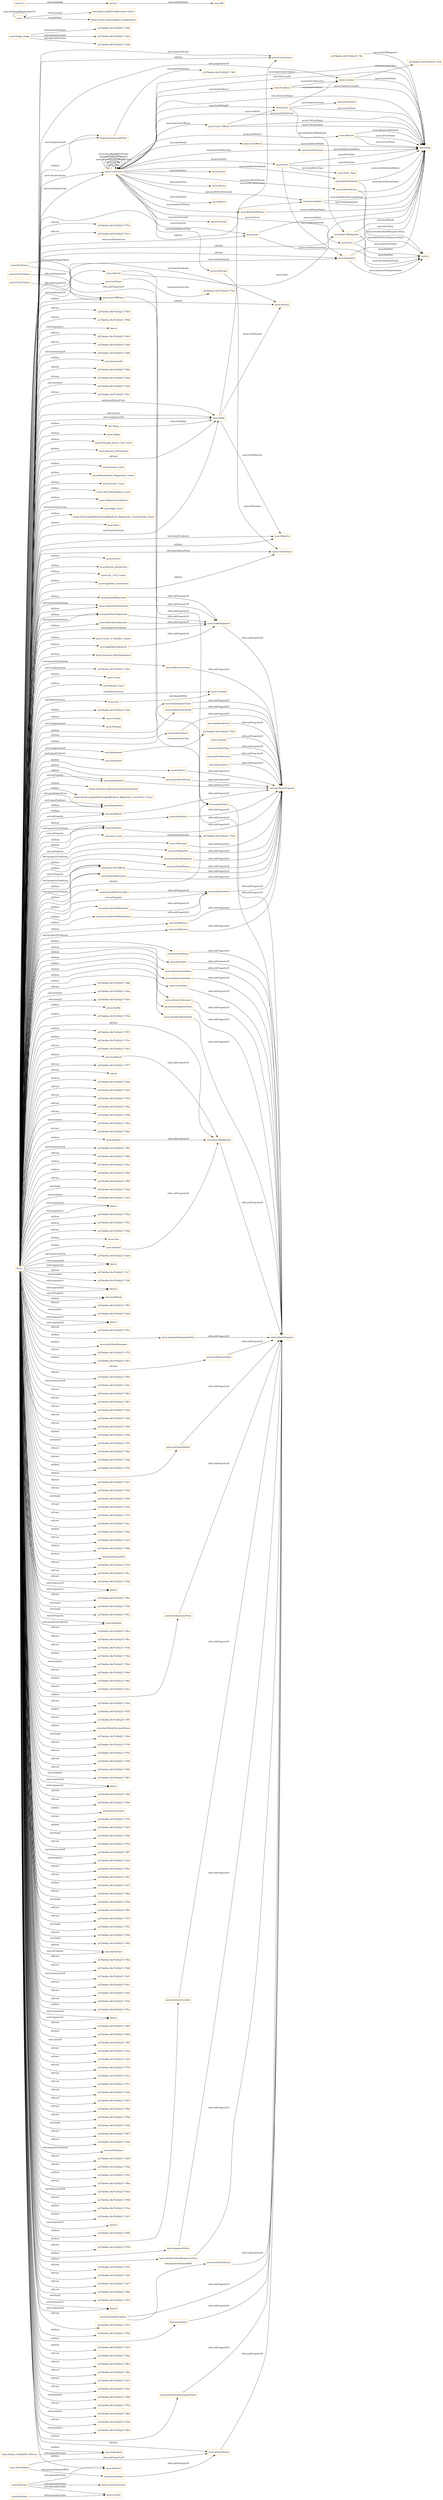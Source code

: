 digraph ar2dtool_diagram { 
rankdir=LR;
size="1501"
node [shape = rectangle, color="orange"]; "nyon:Statue" "nyon:Issue" "nyon:Bench" "nyon:Investigator" "nyon:Party" "nyon:Fact" "nyon:Evidence" "nyon:Lawyer" "https://schema.org/Place" "nyon:Provision" "nyon:Civil" "nyon:Taluka" "nyon:Principal_Junior_Civil_Court" "nyon:Solicitor" "nyon:Advisory_Jurisdiction" "nyon:DateOfJudgment" "nyon:Single_Judge" "nyon:Session_Court" "nyon:Metropolitan_Magistrate_Courts" "nyon:District_Court" "nyon:Chief_Meterpolitan_Court" "nyon:Original_Jurisdiction" "nyon:RatioDecidendi" "nyon:Court_Official" "-2278e69a:18cf7d36227:-7ffc" "nyon:ObiterDictum" "http://xmlns.com/foaf/0.1/Person" "nyon:Court" "nyon:High_Court" "https://w3id.org/def/NyOnLegal#Judicial_Magistrate_Court(Second_Class)" "nyon:State" "-2278e69a:18cf7d36227:-7ff9" "nyon:Concurrence" "nyon:Witness" "nyon:CourtCase" "nyon:Location" "nyon:District" "nyon:Review_Jurisdiction" "-2278e69a:18cf7d36227:-7fe5" "nyon:City_Civil_Courts" "nyon:Appellant_Jurisdiction" "nyon:Individual" "-2278e69a:18cf7d36227:-7fd4" "nyon:Opinion" "nyon:Judge" "nyon:Courts_of_Smaller_Causes" "nyon:Judgement" "nyon:Author" "nyon:LearnedCounsel" "nyon:Jurisdiction" "-2278e69a:18cf7d36227:-7fe3" "https://schema.org/Organization" "nyon:Criminal" "-2278e69a:18cf7d36227:-7fd2" "nyon:Group" "nyon:Munsif_Court" "nyon:CaseType" "nyon:CatchWord" "nyon:Dissent" "-2278e69a:18cf7d36227:-7fdf" "nyon:Party_Type" "nyon:Country" "nyon:CourtDecision" "nyon:Tribunal" "nyon:Barrister" "nyon:Majority" "nyon:Argument" "nyon:Petitioner" "-2278e69a:18cf7d36227:-7fe4" "nyon:Attorney" "nyon:CaseDomain" "-2278e69a:18cf7d36227:-7fd3" "nyon:Sub_Court" "https://schema.org/GovernmentOrganization" "https://w3id.org/def/NyOnLegal#Judicial_Magistrate_Court(First_Class)" "-2278e69a:18cf7d36227:-7fd9" "nyon:WordAndPhrase" "-2278e69a:18cf7d36227:-7fcd" "nyon:Respondent" ; /*classes style*/
	"nyon:hasCourtOfficial" -> "owl:topObjectProperty" [ label = "rdfs:subPropertyOf" ];
	"nyon:catchwordValue" -> "owl:topDataProperty" [ label = "rdfs:subPropertyOf" ];
	"https://schema.org/Place" -> "-2278e69a:18cf7d36227:-7ff9" [ label = "owl:equivalentClass" ];
	"nyon:equivalentCitation" -> "nyon:neutralCitations" [ label = "owl:propertyDisjointWith" ];
	"nyon:equivalentCitation" -> "owl:topDataProperty" [ label = "rdfs:subPropertyOf" ];
	"nyon:defendentArgument" -> "nyon:makeArgument" [ label = "rdfs:subPropertyOf" ];
	"nyon:Barrister" -> "nyon:Lawyer" [ label = "owl:equivalentClass" ];
	"nyon:COFirstName" -> "nyon:courtOffName" [ label = "rdfs:subPropertyOf" ];
	"nyon:locationName" -> "owl:topDataProperty" [ label = "rdfs:subPropertyOf" ];
	"nyon:hasFinalDecision" -> "owl:topObjectProperty" [ label = "rdfs:subPropertyOf" ];
	"nyon:hasJurisdiction" -> "owl:topObjectProperty" [ label = "rdfs:subPropertyOf" ];
	"nyon:obiterDictumValue" -> "owl:topDataProperty" [ label = "rdfs:subPropertyOf" ];
	"nyon:hasPrecedent" -> "owl:topObjectProperty" [ label = "rdfs:subPropertyOf" ];
	"nyon:precedentReliedUpon" -> "nyon:hasPrecedent" [ label = "rdfs:subPropertyOf" ];
	"nyon:" -> "http://purl.org/NET/rdflicense/cc-by4.0" [ label = "terms:license" ];
	"nyon:" -> "https://www.semintelligence.org/projects" [ label = "dc:publisher" ];
	"nyon:" -> "nyon:" [ label = "vann:preferredNamespaceUri" ];
	"nyon:makeArgument" -> "owl:topObjectProperty" [ label = "rdfs:subPropertyOf" ];
	"nyon:finalDecisionValue" -> "owl:topDataProperty" [ label = "rdfs:subPropertyOf" ];
	"nyon:hasWitness" -> "owl:topObjectProperty" [ label = "rdfs:subPropertyOf" ];
	"nyon:appellantArgument" -> "nyon:makeArgument" [ label = "rdfs:subPropertyOf" ];
	"nyon:issueSequenceNum" -> "owl:topDataProperty" [ label = "rdfs:subPropertyOf" ];
	"nyon:partyName" -> "owl:topDataProperty" [ label = "rdfs:subPropertyOf" ];
	"nyon:withDissent" -> "owl:topObjectProperty" [ label = "rdfs:subPropertyOf" ];
	"nyon:withConcurrence" -> "owl:topObjectProperty" [ label = "rdfs:subPropertyOf" ];
	"nyon:evidenceLocation" -> "owl:topDataProperty" [ label = "rdfs:subPropertyOf" ];
	"nyon:hasJudgmentType" -> "owl:topObjectProperty" [ label = "rdfs:subPropertyOf" ];
	"nyon:hasRatioDecidendi" -> "owl:topObjectProperty" [ label = "rdfs:subPropertyOf" ];
	"nyon:hasEvidence" -> "owl:topObjectProperty" [ label = "rdfs:subPropertyOf" ];
	"nyon:hasFact" -> "owl:topObjectProperty" [ label = "rdfs:subPropertyOf" ];
	"nyon:witnessName" -> "owl:topDataProperty" [ label = "rdfs:subPropertyOf" ];
	"nyon:lastName" -> "nyon:partyName" [ label = "rdfs:subPropertyOf" ];
	"nyon:issueValue" -> "owl:topDataProperty" [ label = "rdfs:subPropertyOf" ];
	"nyon:obiterDictumSequenceNum" -> "owl:topDataProperty" [ label = "rdfs:subPropertyOf" ];
	"nyon:worksIn" -> "owl:topObjectProperty" [ label = "rdfs:subPropertyOf" ];
	"nyon:respondentArgument" -> "nyon:makeArgument" [ label = "rdfs:subPropertyOf" ];
	"nyon:Single_Judge" -> "-2278e69a:18cf7d36227:-7fd3" [ label = "owl:equivalentClass" ];
	"nyon:Single_Judge" -> "-2278e69a:18cf7d36227:-7fd4" [ label = "owl:equivalentClass" ];
	"nyon:Single_Judge" -> "-2278e69a:18cf7d36227:-7fd9" [ label = "owl:equivalentClass" ];
	"nyon:hasObiterDictum" -> "owl:topObjectProperty" [ label = "rdfs:subPropertyOf" ];
	"nyon:wLastName" -> "nyon:witnessName" [ label = "rdfs:subPropertyOf" ];
	"nyon:hasRulingOf" -> "owl:topObjectProperty" [ label = "rdfs:subPropertyOf" ];
	"nyon:hasPartyType" -> "owl:topObjectProperty" [ label = "rdfs:subPropertyOf" ];
	"nyon:hasDate" -> "nyon:dateOfJudgment" [ label = "rdfs:subPropertyOf" ];
	"nyon:argumentSequenceNum" -> "owl:topDataProperty" [ label = "rdfs:subPropertyOf" ];
	"nyon:neutralCitations" -> "owl:topDataProperty" [ label = "rdfs:subPropertyOf" ];
	"nyon:hasBench" -> "owl:topObjectProperty" [ label = "rdfs:subPropertyOf" ];
	"nyon:factValue" -> "owl:topDataProperty" [ label = "rdfs:subPropertyOf" ];
	"nyon:courtName" -> "owl:topDataProperty" [ label = "rdfs:subPropertyOf" ];
	"nyon:precendentNotReliedUpon" -> "nyon:hasPrecedent" [ label = "rdfs:subPropertyOf" ];
	"NULL" -> "-2278e69a:18cf7d36227:-7f86" [ label = "rdf:rest" ];
	"NULL" -> "-2278e69a:18cf7d36227:-7fad" [ label = "owl:members" ];
	"NULL" -> "-2278e69a:18cf7d36227:-7fe0" [ label = "owl:unionOf" ];
	"NULL" -> "nyon:citedBy" [ label = "rdf:first" ];
	"NULL" -> "-2278e69a:18cf7d36227:-7f5b" [ label = "rdf:first" ];
	"NULL" -> "nyon:courtOffName" [ label = "rdf:first" ];
	"NULL" -> "nyon:hasMonth" [ label = "rdf:first" ];
	"NULL" -> "-2278e69a:18cf7d36227:-7f57" [ label = "rdf:first" ];
	"NULL" -> "nyon:Sub_Court" [ label = "rdf:first" ];
	"NULL" -> "-2278e69a:18cf7d36227:-7f3c" [ label = "rdf:first" ];
	"NULL" -> "-2278e69a:18cf7d36227:-7fd2" [ label = "owl:complementOf" ];
	"NULL" -> "nyon:City_Civil_Courts" [ label = "rdf:first" ];
	"NULL" -> "nyon:State" [ label = "rdf:first" ];
	"NULL" -> "nyon:issueValue" [ label = "rdf:first" ];
	"NULL" -> "-2278e69a:18cf7d36227:-7fa3" [ label = "rdf:rest" ];
	"NULL" -> "nyon:witnessStatement" [ label = "rdf:first" ];
	"NULL" -> "-2278e69a:18cf7d36227:-7f77" [ label = "rdf:rest" ];
	"NULL" -> "rdf:nil" [ label = "rdf:rest" ];
	"NULL" -> "nyon:witnessName" [ label = "rdf:first" ];
	"NULL" -> "-2278e69a:18cf7d36227:-7f66" [ label = "rdf:first" ];
	"NULL" -> "-2278e69a:18cf7d36227:-7fc4" [ label = "rdf:rest" ];
	"NULL" -> "-2278e69a:18cf7d36227:-7f7d" [ label = "rdf:rest" ];
	"NULL" -> "nyon:Argument" [ label = "swrl:classPredicate" ];
	"NULL" -> "nyon:partyName" [ label = "rdf:first" ];
	"NULL" -> "nyon:Courts_of_Smaller_Causes" [ label = "rdf:first" ];
	"NULL" -> "-2278e69a:18cf7d36227:-7fbe" [ label = "rdf:rest" ];
	"NULL" -> "-2278e69a:18cf7d36227:-7f98" [ label = "rdf:rest" ];
	"NULL" -> "nyon:Individual" [ label = "rdf:first" ];
	"NULL" -> "-2278e69a:18cf7d36227:-7fba" [ label = "owl:members" ];
	"NULL" -> "nyon:Judge" [ label = "rdf:first" ];
	"NULL" -> "-2278e69a:18cf7d36227:-7f9e" [ label = "rdf:rest" ];
	"NULL" -> "nyon:Majority" [ label = "rdf:first" ];
	"NULL" -> "nyon:hasStatue" [ label = "rdf:first" ];
	"NULL" -> "-2278e69a:18cf7d36227:-7ff2" [ label = "owl:intersectionOf" ];
	"NULL" -> "-2278e69a:18cf7d36227:-7f89" [ label = "rdf:rest" ];
	"NULL" -> "nyon:hasPrecedent" [ label = "owl:onProperty" ];
	"NULL" -> "-2278e69a:18cf7d36227:-7f4c" [ label = "rdf:first" ];
	"NULL" -> "-2278e69a:18cf7d36227:-7f60" [ label = "rdf:first" ];
	"NULL" -> "nyon:argumentSequenceNum" [ label = "rdf:first" ];
	"NULL" -> "-2278e69a:18cf7d36227:-7f8f" [ label = "rdf:rest" ];
	"NULL" -> "nyon:Review_Jurisdiction" [ label = "rdf:first" ];
	"NULL" -> "-2278e69a:18cf7d36227:-7f4a" [ label = "swrl:body" ];
	"NULL" -> "-2278e69a:18cf7d36227:-7fc5" [ label = "owl:members" ];
	"NULL" -> "base:r" [ label = "swrl:argument2" ];
	"NULL" -> "-2278e69a:18cf7d36227:-7f52" [ label = "rdf:first" ];
	"NULL" -> "nyon:issueSequenceNum" [ label = "rdf:first" ];
	"NULL" -> "-2278e69a:18cf7d36227:-7f33" [ label = "rdf:first" ];
	"NULL" -> "nyon:CourtCase" [ label = "owl:someValuesFrom" ];
	"NULL" -> "-2278e69a:18cf7d36227:-7f90" [ label = "rdf:rest" ];
	"NULL" -> "nyon:cites" [ label = "rdf:first" ];
	"NULL" -> "nyon:Session_Court" [ label = "rdf:first" ];
	"NULL" -> "nyon:CaseDomain" [ label = "owl:someValuesFrom" ];
	"NULL" -> "-2278e69a:18cf7d36227:-7fe9" [ label = "owl:intersectionOf" ];
	"NULL" -> "base:y" [ label = "swrl:argument1" ];
	"NULL" -> "-2278e69a:18cf7d36227:-7fc7" [ label = "rdf:rest" ];
	"NULL" -> "-2278e69a:18cf7d36227:-7f9f" [ label = "owl:members" ];
	"NULL" -> "base:m" [ label = "swrl:argument2" ];
	"NULL" -> "nyon:CaseDomain" [ label = "rdf:first" ];
	"NULL" -> "nyon:evidenceLocation" [ label = "rdf:first" ];
	"NULL" -> "nyon:Taluka" [ label = "rdf:first" ];
	"NULL" -> "nyon:hasWords" [ label = "owl:onProperty" ];
	"NULL" -> "nyon:respondentArgument" [ label = "rdf:first" ];
	"NULL" -> "-2278e69a:18cf7d36227:-7f81" [ label = "rdf:rest" ];
	"NULL" -> "nyon:catchwordValue" [ label = "rdf:first" ];
	"NULL" -> "-2278e69a:18cf7d36227:-7fa9" [ label = "owl:members" ];
	"NULL" -> "base:c" [ label = "swrl:argument2" ];
	"NULL" -> "nyon:factSequenceNum" [ label = "rdf:first" ];
	"NULL" -> "-2278e69a:18cf7d36227:-7f51" [ label = "rdf:rest" ];
	"NULL" -> "nyon:hasCourtOfficial" [ label = "owl:onProperty" ];
	"NULL" -> "nyon:hasParty" [ label = "owl:onProperty" ];
	"NULL" -> "nyon:hasPolicePersonnel" [ label = "rdf:first" ];
	"NULL" -> "-2278e69a:18cf7d36227:-7f72" [ label = "rdf:rest" ];
	"NULL" -> "nyon:Munsif_Court" [ label = "rdf:first" ];
	"NULL" -> "-2278e69a:18cf7d36227:-7f43" [ label = "rdf:first" ];
	"NULL" -> "nyon:Judge" [ label = "swrl:classPredicate" ];
	"NULL" -> "nyon:locationName" [ label = "rdf:first" ];
	"NULL" -> "nyon:argumentValue" [ label = "rdf:first" ];
	"NULL" -> "nyon:Petitioner" [ label = "swrl:classPredicate" ];
	"NULL" -> "nyon:appellantArgument" [ label = "rdf:first" ];
	"NULL" -> "-2278e69a:18cf7d36227:-7f93" [ label = "rdf:rest" ];
	"NULL" -> "-2278e69a:18cf7d36227:-7fdc" [ label = "owl:intersectionOf" ];
	"NULL" -> "-2278e69a:18cf7d36227:-7f63" [ label = "rdf:rest" ];
	"NULL" -> "-2278e69a:18cf7d36227:-7fb7" [ label = "rdf:rest" ];
	"NULL" -> "nyon:withDissent" [ label = "swrl:propertyPredicate" ];
	"NULL" -> "-2278e69a:18cf7d36227:-7fda" [ label = "rdf:rest" ];
	"NULL" -> "nyon:hasRulingOf" [ label = "owl:onProperty" ];
	"NULL" -> "nyon:Civil" [ label = "owl:allValuesFrom" ];
	"NULL" -> "-2278e69a:18cf7d36227:-7fb0" [ label = "rdf:rest" ];
	"NULL" -> "nyon:Respondent" [ label = "rdf:first" ];
	"NULL" -> "nyon:Original_Jurisdiction" [ label = "rdf:first" ];
	"NULL" -> "-2278e69a:18cf7d36227:-7f84" [ label = "rdf:rest" ];
	"NULL" -> "-2278e69a:18cf7d36227:-7f59" [ label = "rdf:first" ];
	"NULL" -> "-2278e69a:18cf7d36227:-7f5f" [ label = "swrl:head" ];
	"NULL" -> "-2278e69a:18cf7d36227:-7f8a" [ label = "rdf:rest" ];
	"NULL" -> "nyon:Investigator" [ label = "rdf:first" ];
	"NULL" -> "nyon:ratioDecidendiSequenceNum" [ label = "rdf:first" ];
	"NULL" -> "-2278e69a:18cf7d36227:-7fa8" [ label = "rdf:rest" ];
	"NULL" -> "-2278e69a:18cf7d36227:-7f3e" [ label = "rdf:first" ];
	"NULL" -> "nyon:OfDomian" [ label = "owl:onProperty" ];
	"NULL" -> "nyon:hasEvidence" [ label = "rdf:first" ];
	"NULL" -> "-2278e69a:18cf7d36227:-7fa1" [ label = "rdf:rest" ];
	"NULL" -> "-2278e69a:18cf7d36227:-7f5a" [ label = "rdf:rest" ];
	"NULL" -> "-2278e69a:18cf7d36227:-7f69" [ label = "swrl:body" ];
	"NULL" -> "https://schema.org/Organization" [ label = "rdf:first" ];
	"NULL" -> "-2278e69a:18cf7d36227:-7fc9" [ label = "rdf:rest" ];
	"NULL" -> "https://schema.org/GovernmentOrganization" [ label = "rdf:first" ];
	"NULL" -> "-2278e69a:18cf7d36227:-7f75" [ label = "rdf:rest" ];
	"NULL" -> "nyon:hasWords" [ label = "rdf:first" ];
	"NULL" -> "-2278e69a:18cf7d36227:-7fec" [ label = "rdf:rest" ];
	"NULL" -> "-2278e69a:18cf7d36227:-7f49" [ label = "rdf:first" ];
	"NULL" -> "-2278e69a:18cf7d36227:-7fc2" [ label = "rdf:rest" ];
	"NULL" -> "-2278e69a:18cf7d36227:-7f68" [ label = "rdf:first" ];
	"NULL" -> "nyon:hasDesignation" [ label = "rdf:first" ];
	"NULL" -> "-2278e69a:18cf7d36227:-7f7b" [ label = "rdf:rest" ];
	"NULL" -> "nyon:hasFinalDecision" [ label = "rdf:first" ];
	"NULL" -> "-2278e69a:18cf7d36227:-7fbc" [ label = "rdf:rest" ];
	"NULL" -> "-2278e69a:18cf7d36227:-7f96" [ label = "rdf:rest" ];
	"NULL" -> "nyon:Issue" [ label = "owl:someValuesFrom" ];
	"NULL" -> "nyon:hasFact" [ label = "rdf:first" ];
	"NULL" -> "base:p" [ label = "swrl:argument2" ];
	"NULL" -> "-2278e69a:18cf7d36227:-7f9c" [ label = "rdf:rest" ];
	"NULL" -> "-2278e69a:18cf7d36227:-7f3b" [ label = "swrl:head" ];
	"NULL" -> "-2278e69a:18cf7d36227:-7f41" [ label = "swrl:body" ];
	"NULL" -> "base:y" [ label = "swrl:argument2" ];
	"NULL" -> "nyon:hasJudge" [ label = "owl:onProperty" ];
	"NULL" -> "nyon:withMajority" [ label = "swrl:propertyPredicate" ];
	"NULL" -> "https://w3id.org/def/NyOnLegal#Judicial_Magistrate_Court(First_Class)" [ label = "rdf:first" ];
	"NULL" -> "-2278e69a:18cf7d36227:-7fb3" [ label = "rdf:rest" ];
	"NULL" -> "-2278e69a:18cf7d36227:-7f6c" [ label = "rdf:rest" ];
	"NULL" -> "nyon:finalDecisionValue" [ label = "rdf:first" ];
	"NULL" -> "nyon:Dissent" [ label = "swrl:classPredicate" ];
	"NULL" -> "-2278e69a:18cf7d36227:-7f36" [ label = "rdf:rest" ];
	"NULL" -> "nyon:Principal_Junior_Civil_Court" [ label = "rdf:first" ];
	"NULL" -> "-2278e69a:18cf7d36227:-7f4e" [ label = "rdf:first" ];
	"NULL" -> "-2278e69a:18cf7d36227:-7f6d" [ label = "owl:members" ];
	"NULL" -> "nyon:withConcurrence" [ label = "swrl:propertyPredicate" ];
	"NULL" -> "nyon:Advisory_Jurisdiction" [ label = "rdf:first" ];
	"NULL" -> "nyon:Judge" [ label = "owl:someValuesFrom" ];
	"NULL" -> "nyon:Group" [ label = "rdf:first" ];
	"NULL" -> "-2278e69a:18cf7d36227:-7f8d" [ label = "rdf:rest" ];
	"NULL" -> "-2278e69a:18cf7d36227:-7f62" [ label = "rdf:first" ];
	"NULL" -> "-2278e69a:18cf7d36227:-7fce" [ label = "rdf:rest" ];
	"NULL" -> "nyon:hasDateOfJudgment" [ label = "rdf:first" ];
	"NULL" -> "nyon:High_Court" [ label = "owl:someValuesFrom" ];
	"NULL" -> "nyon:obiterDictumSequenceNum" [ label = "rdf:first" ];
	"NULL" -> "nyon:hasCourtOfficial" [ label = "swrl:propertyPredicate" ];
	"NULL" -> "-2278e69a:18cf7d36227:-7fa4" [ label = "rdf:rest" ];
	"NULL" -> "-2278e69a:18cf7d36227:-7f35" [ label = "rdf:first" ];
	"NULL" -> "-2278e69a:18cf7d36227:-7ff5" [ label = "rdf:rest" ];
	"NULL" -> "nyon:hasPolicePersonnelName" [ label = "rdf:first" ];
	"NULL" -> "-2278e69a:18cf7d36227:-7f4d" [ label = "swrl:head" ];
	"NULL" -> "-2278e69a:18cf7d36227:-7f78" [ label = "rdf:rest" ];
	"NULL" -> "nyon:hasRulingOf" [ label = "rdf:first" ];
	"NULL" -> "nyon:Appellant_Jurisdiction" [ label = "rdf:first" ];
	"NULL" -> "-2278e69a:18cf7d36227:-7f7e" [ label = "rdf:rest" ];
	"NULL" -> "-2278e69a:18cf7d36227:-7f48" [ label = "rdf:rest" ];
	"NULL" -> "-2278e69a:18cf7d36227:-7f99" [ label = "rdf:rest" ];
	"NULL" -> "-2278e69a:18cf7d36227:-7f87" [ label = "owl:members" ];
	"NULL" -> "base:j" [ label = "swrl:argument1" ];
	"NULL" -> "nyon:courtName" [ label = "rdf:first" ];
	"NULL" -> "nyon:obiterDictumValue" [ label = "rdf:first" ];
	"NULL" -> "-2278e69a:18cf7d36227:-7fdf" [ label = "rdf:first" ];
	"NULL" -> "-2278e69a:18cf7d36227:-7f6f" [ label = "rdf:rest" ];
	"NULL" -> "-2278e69a:18cf7d36227:-7fb6" [ label = "rdf:rest" ];
	"NULL" -> "nyon:precendentNotReliedUpon" [ label = "rdf:first" ];
	"NULL" -> "nyon:hasCaseName" [ label = "rdf:first" ];
	"NULL" -> "-2278e69a:18cf7d36227:-7f3f" [ label = "rdf:rest" ];
	"NULL" -> "-2278e69a:18cf7d36227:-7f45" [ label = "rdf:first" ];
	"NULL" -> "-2278e69a:18cf7d36227:-7f56" [ label = "swrl:head" ];
	"NULL" -> "-2278e69a:18cf7d36227:-7f70" [ label = "rdf:rest" ];
	"NULL" -> "-2278e69a:18cf7d36227:-7ff7" [ label = "owl:intersectionOf" ];
	"NULL" -> "nyon:hasFinalDecision" [ label = "swrl:propertyPredicate" ];
	"NULL" -> "-2278e69a:18cf7d36227:-7fa5" [ label = "owl:members" ];
	"NULL" -> "nyon:factValue" [ label = "rdf:first" ];
	"NULL" -> "-2278e69a:18cf7d36227:-7f91" [ label = "rdf:rest" ];
	"NULL" -> "owl:Thing" [ label = "rdf:first" ];
	"NULL" -> "base:r" [ label = "swrl:argument1" ];
	"NULL" -> "nyon:precedentReliedUpon" [ label = "rdf:first" ];
	"NULL" -> "-2278e69a:18cf7d36227:-7f61" [ label = "rdf:rest" ];
	"NULL" -> "-2278e69a:18cf7d36227:-7f37" [ label = "rdf:first" ];
	"NULL" -> "-2278e69a:18cf7d36227:-7f82" [ label = "rdf:rest" ];
	"NULL" -> "-2278e69a:18cf7d36227:-7f32" [ label = "swrl:head" ];
	"NULL" -> "https://schema.org/Place" [ label = "owl:complementOf" ];
	"NULL" -> "nyon:makeArgument" [ label = "swrl:propertyPredicate" ];
	"NULL" -> "nyon:Judgement" [ label = "owl:complementOf" ];
	"NULL" -> "nyon:hasCourtOfficial" [ label = "rdf:first" ];
	"NULL" -> "nyon:hasWitness" [ label = "rdf:first" ];
	"NULL" -> "https://schema.org/Place" [ label = "rdf:first" ];
	"NULL" -> "-2278e69a:18cf7d36227:-7ff0" [ label = "rdf:rest" ];
	"NULL" -> "-2278e69a:18cf7d36227:-7f73" [ label = "rdf:rest" ];
	"NULL" -> "nyon:hasParty" [ label = "rdf:first" ];
	"NULL" -> "-2278e69a:18cf7d36227:-7f5c" [ label = "swrl:body" ];
	"NULL" -> "base:c" [ label = "swrl:argument1" ];
	"NULL" -> "-2278e69a:18cf7d36227:-7f94" [ label = "rdf:rest" ];
	"NULL" -> "-2278e69a:18cf7d36227:-7f44" [ label = "swrl:head" ];
	"NULL" -> "base:j" [ label = "swrl:argument2" ];
	"NULL" -> "nyon:hasAuthor" [ label = "rdf:first" ];
	"NULL" -> "-2278e69a:18cf7d36227:-7f9a" [ label = "rdf:rest" ];
	"NULL" -> "-2278e69a:18cf7d36227:-7fb8" [ label = "rdf:rest" ];
	"NULL" -> "nyon:hasBench" [ label = "owl:onProperty" ];
	"NULL" -> "-2278e69a:18cf7d36227:-7fd7" [ label = "owl:intersectionOf" ];
	"NULL" -> "-2278e69a:18cf7d36227:-7fb1" [ label = "rdf:rest" ];
	"NULL" -> "nyon:hasBench" [ label = "rdf:first" ];
	"NULL" -> "-2278e69a:18cf7d36227:-7fab" [ label = "rdf:rest" ];
	"NULL" -> "-2278e69a:18cf7d36227:-7f34" [ label = "rdf:rest" ];
	"NULL" -> "-2278e69a:18cf7d36227:-7f5e" [ label = "rdf:first" ];
	"NULL" -> "base:a" [ label = "swrl:argument2" ];
	"NULL" -> "-2278e69a:18cf7d36227:-7f85" [ label = "rdf:rest" ];
	"NULL" -> "nyon:dateOfJudgment" [ label = "rdf:first" ];
	"NULL" -> "-2278e69a:18cf7d36227:-7f64" [ label = "rdf:first" ];
	"NULL" -> "-2278e69a:18cf7d36227:-7ffb" [ label = "owl:unionOf" ];
	"NULL" -> "nyon:CourtCase" [ label = "swrl:classPredicate" ];
	"NULL" -> "nyon:Opinion" [ label = "owl:complementOf" ];
	"NULL" -> "-2278e69a:18cf7d36227:-7fa2" [ label = "rdf:rest" ];
	"NULL" -> "-2278e69a:18cf7d36227:-7faf" [ label = "rdf:rest" ];
	"NULL" -> "nyon:Judge" [ label = "owl:onClass" ];
	"NULL" -> "-2278e69a:18cf7d36227:-7f76" [ label = "rdf:rest" ];
	"NULL" -> "nyon:Respondent" [ label = "owl:someValuesFrom" ];
	"NULL" -> "-2278e69a:18cf7d36227:-7fc3" [ label = "rdf:rest" ];
	"NULL" -> "-2278e69a:18cf7d36227:-7f7c" [ label = "rdf:rest" ];
	"NULL" -> "-2278e69a:18cf7d36227:-7f46" [ label = "rdf:rest" ];
	"NULL" -> "-2278e69a:18cf7d36227:-7f97" [ label = "rdf:rest" ];
	"NULL" -> "-2278e69a:18cf7d36227:-7fbd" [ label = "rdf:rest" ];
	"NULL" -> "nyon:defendentArgument" [ label = "rdf:first" ];
	"NULL" -> "nyon:hasAuthor" [ label = "owl:onProperty" ];
	"NULL" -> "-2278e69a:18cf7d36227:-7f9d" [ label = "rdf:rest" ];
	"NULL" -> "-2278e69a:18cf7d36227:-7f38" [ label = "swrl:body" ];
	"NULL" -> "-2278e69a:18cf7d36227:-7f67" [ label = "rdf:rest" ];
	"NULL" -> "-2278e69a:18cf7d36227:-7fde" [ label = "rdf:rest" ];
	"NULL" -> "nyon:hasParty" [ label = "swrl:propertyPredicate" ];
	"NULL" -> "nyon:DateOfJudgment" [ label = "rdf:first" ];
	"NULL" -> "nyon:hasDate" [ label = "rdf:first" ];
	"NULL" -> "nyon:withOpinion" [ label = "swrl:propertyPredicate" ];
	"NULL" -> "nyon:Chief_Meterpolitan_Court" [ label = "rdf:first" ];
	"NULL" -> "-2278e69a:18cf7d36227:-7fd5" [ label = "rdf:rest" ];
	"NULL" -> "-2278e69a:18cf7d36227:-7f3d" [ label = "rdf:rest" ];
	"NULL" -> "-2278e69a:18cf7d36227:-7f55" [ label = "rdf:first" ];
	"NULL" -> "-2278e69a:18cf7d36227:-7f8e" [ label = "rdf:rest" ];
	"NULL" -> "-2278e69a:18cf7d36227:-7fed" [ label = "owl:intersectionOf" ];
	"NULL" -> "-2278e69a:18cf7d36227:-7f58" [ label = "rdf:rest" ];
	"NULL" -> "-2278e69a:18cf7d36227:-7f3a" [ label = "rdf:first" ];
	"NULL" -> "-2278e69a:18cf7d36227:-7f47" [ label = "rdf:first" ];
	"NULL" -> "nyon:Solicitor" [ label = "rdf:first" ];
	"NULL" -> "nyon:Respondent" [ label = "swrl:classPredicate" ];
	"NULL" -> "nyon:District" [ label = "rdf:first" ];
	"NULL" -> "nyon:ratioDecidendiValue" [ label = "rdf:first" ];
	"NULL" -> "nyon:hasJudgmentType" [ label = "rdf:first" ];
	"NULL" -> "base:cj" [ label = "swrl:argument1" ];
	"NULL" -> "-2278e69a:18cf7d36227:-7f40" [ label = "rdf:first" ];
	"NULL" -> "nyon:petitionerArgument" [ label = "swrl:propertyPredicate" ];
	"NULL" -> "-2278e69a:18cf7d36227:-7f79" [ label = "rdf:rest" ];
	"NULL" -> "nyon:wordPhraseValue" [ label = "rdf:first" ];
	"NULL" -> "nyon:precedentOverruled" [ label = "rdf:first" ];
	"NULL" -> "nyon:petitionerArgument" [ label = "rdf:first" ];
	"NULL" -> "-2278e69a:18cf7d36227:-7f7f" [ label = "rdf:rest" ];
	"NULL" -> "nyon:Argument" [ label = "rdf:first" ];
	"NULL" -> "-2278e69a:18cf7d36227:-7f4f" [ label = "rdf:rest" ];
	"NULL" -> "-2278e69a:18cf7d36227:-7fe7" [ label = "rdf:rest" ];
	"NULL" -> "https://w3id.org/def/NyOnLegal#Judicial_Magistrate_Court(Second_Class)" [ label = "rdf:first" ];
	"NULL" -> "-2278e69a:18cf7d36227:-7f80" [ label = "rdf:rest" ];
	"NULL" -> "-2278e69a:18cf7d36227:-7f53" [ label = "swrl:body" ];
	"NULL" -> "base:d" [ label = "swrl:argument1" ];
	"NULL" -> "nyon:Country" [ label = "rdf:first" ];
	"NULL" -> "base:d" [ label = "swrl:argument2" ];
	"NULL" -> "nyon:hasRatioDecidendi" [ label = "rdf:first" ];
	"NULL" -> "nyon:hasObiterDictum" [ label = "rdf:first" ];
	"NULL" -> "nyon:hasWordPhrase" [ label = "rdf:first" ];
	"NULL" -> "nyon:Majority" [ label = "swrl:classPredicate" ];
	"NULL" -> "nyon:Metropolitan_Magistrate_Courts" [ label = "rdf:first" ];
	"NULL" -> "nyon:plaintiffArgument" [ label = "rdf:first" ];
	"NULL" -> "-2278e69a:18cf7d36227:-7f71" [ label = "rdf:rest" ];
	"NULL" -> "-2278e69a:18cf7d36227:-7f50" [ label = "rdf:first" ];
	"NULL" -> "nyon:respondentArgument" [ label = "swrl:propertyPredicate" ];
	"NULL" -> "-2278e69a:18cf7d36227:-7f31" [ label = "rdf:first" ];
	"NULL" -> "base:a" [ label = "swrl:argument1" ];
	"NULL" -> "-2278e69a:18cf7d36227:-7f92" [ label = "rdf:rest" ];
	"NULL" -> "nyon:hasJudge" [ label = "swrl:propertyPredicate" ];
	"NULL" -> "base:p" [ label = "swrl:argument1" ];
	"NULL" -> "-2278e69a:18cf7d36227:-7f83" [ label = "rdf:rest" ];
	"NULL" -> "-2278e69a:18cf7d36227:-7ffa" [ label = "rdf:rest" ];
	"NULL" -> "nyon:Concurrence" [ label = "swrl:classPredicate" ];
	"NULL" -> "-2278e69a:18cf7d36227:-7fa7" [ label = "rdf:rest" ];
	"NULL" -> "-2278e69a:18cf7d36227:-7fca" [ label = "rdf:rest" ];
	"NULL" -> "-2278e69a:18cf7d36227:-7f8b" [ label = "owl:members" ];
	"NULL" -> "-2278e69a:18cf7d36227:-7f74" [ label = "rdf:rest" ];
	"NULL" -> "-2278e69a:18cf7d36227:-7fbf" [ label = "owl:members" ];
	"NULL" -> "-2278e69a:18cf7d36227:-7fc8" [ label = "rdf:rest" ];
	"NULL" -> "-2278e69a:18cf7d36227:-7fb4" [ label = "owl:members" ];
	"NULL" -> "nyon:Concurrence" [ label = "rdf:first" ];
	"NULL" -> "base:m" [ label = "swrl:argument1" ];
	"NULL" -> "-2278e69a:18cf7d36227:-7f7a" [ label = "rdf:rest" ];
	"NULL" -> "nyon:Tribunal" [ label = "owl:complementOf" ];
	"NULL" -> "-2278e69a:18cf7d36227:-7fc1" [ label = "rdf:rest" ];
	"NULL" -> "nyon:hasYear" [ label = "rdf:first" ];
	"NULL" -> "-2278e69a:18cf7d36227:-7f95" [ label = "rdf:rest" ];
	"NULL" -> "nyon:Location" [ label = "owl:complementOf" ];
	"NULL" -> "-2278e69a:18cf7d36227:-7f9b" [ label = "rdf:rest" ];
	"NULL" -> "base:x" [ label = "swrl:argument1" ];
	"NULL" -> "-2278e69a:18cf7d36227:-7f65" [ label = "rdf:rest" ];
	"NULL" -> "nyon:District_Court" [ label = "rdf:first" ];
	"NULL" -> "-2278e69a:18cf7d36227:-7fb9" [ label = "rdf:rest" ];
	"NULL" -> "-2278e69a:18cf7d36227:-7fd0" [ label = "owl:intersectionOf" ];
	"NULL" -> "nyon:Dissent" [ label = "rdf:first" ];
	"NULL" -> "nyon:hasCaseID" [ label = "rdf:first" ];
	"NULL" -> "nyon:Judge" [ label = "owl:complementOf" ];
	"NULL" -> "-2278e69a:18cf7d36227:-7f6b" [ label = "rdf:rest" ];
	"NULL" -> "-2278e69a:18cf7d36227:-7fb2" [ label = "rdf:rest" ];
	"NULL" -> "nyon:Criminal" [ label = "owl:allValuesFrom" ];
	"NULL" -> "-2278e69a:18cf7d36227:-7fcb" [ label = "owl:members" ];
	"NULL" -> "-2278e69a:18cf7d36227:-7fac" [ label = "rdf:rest" ];
	"nyon:Sub_Court" -> "-2278e69a:18cf7d36227:-7fcd" [ label = "owl:equivalentClass" ];
	"nyon:Civil" -> "nyon:Criminal" [ label = "owl:disjointWith" ];
	"nyon:plaintiffArgument" -> "nyon:makeArgument" [ label = "rdfs:subPropertyOf" ];
	"nyon:hasYear" -> "nyon:dateOfJudgment" [ label = "rdfs:subPropertyOf" ];
	"nyon:hasEvidenceLoc" -> "owl:topObjectProperty" [ label = "rdfs:subPropertyOf" ];
	"nyon:witnessStatement" -> "owl:topDataProperty" [ label = "rdfs:subPropertyOf" ];
	"nyon:wFirstName" -> "nyon:wLastName" [ label = "owl:propertyDisjointWith" ];
	"nyon:wFirstName" -> "nyon:witnessName" [ label = "rdfs:subPropertyOf" ];
	"nyon:factSequenceNum" -> "owl:topDataProperty" [ label = "rdfs:subPropertyOf" ];
	"nyon:J1" -> "nyon:M0" [ label = "nyon:withOpinion" ];
	"nyon:Location" -> "-2278e69a:18cf7d36227:-7fe4" [ label = "owl:equivalentClass" ];
	"nyon:precedentOverruled" -> "nyon:hasPrecedent" [ label = "rdfs:subPropertyOf" ];
	"nyon:petitionerArgument" -> "nyon:makeArgument" [ label = "rdfs:subPropertyOf" ];
	"nyon:Attorney" -> "nyon:Solicitor" [ label = "owl:equivalentClass" ];
	"nyon:Attorney" -> "nyon:LearnedCounsel" [ label = "owl:equivalentClass" ];
	"nyon:Attorney" -> "nyon:Lawyer" [ label = "owl:equivalentClass" ];
	"nyon:firstName" -> "nyon:lastName" [ label = "owl:propertyDisjointWith" ];
	"nyon:firstName" -> "nyon:partyName" [ label = "rdfs:subPropertyOf" ];
	"nyon:hasCourtLoc" -> "owl:topObjectProperty" [ label = "rdfs:subPropertyOf" ];
	"nyon:hasDateOfJudgment" -> "owl:topObjectProperty" [ label = "rdfs:subPropertyOf" ];
	"nyon:dateOfJudgment" -> "owl:topDataProperty" [ label = "rdfs:subPropertyOf" ];
	"http://xmlns.com/foaf/0.1/Person" -> "nyon:Individual" [ label = "owl:equivalentClass" ];
	"nyon:wordPhraseValue" -> "owl:topDataProperty" [ label = "rdfs:subPropertyOf" ];
	"nyon:hasMonth" -> "nyon:dateOfJudgment" [ label = "rdfs:subPropertyOf" ];
	"nyon:withMajority" -> "owl:topObjectProperty" [ label = "rdfs:subPropertyOf" ];
	"nyon:C1" -> "nyon:J1" [ label = "nyon:hasJudge" ];
	"nyon:argumentValue" -> "owl:topDataProperty" [ label = "rdfs:subPropertyOf" ];
	"nyon:OfDomian" -> "owl:topObjectProperty" [ label = "rdfs:subPropertyOf" ];
	"nyon:Judgement" -> "-2278e69a:18cf7d36227:-7fe5" [ label = "owl:equivalentClass" ];
	"nyon:courtOffName" -> "owl:topDataProperty" [ label = "rdfs:subPropertyOf" ];
	"nyon:ratioDecidendiValue" -> "owl:topDataProperty" [ label = "rdfs:subPropertyOf" ];
	"nyon:Opinion" -> "-2278e69a:18cf7d36227:-7fe3" [ label = "owl:equivalentClass" ];
	"nyon:ratioDecidendiSequenceNum" -> "owl:topDataProperty" [ label = "rdfs:subPropertyOf" ];
	"nyon:COLastName" -> "nyon:courtOffName" [ label = "rdfs:subPropertyOf" ];
	"nyon:hasWordPhrase" -> "owl:topObjectProperty" [ label = "rdfs:subPropertyOf" ];
	"nyon:hasStatue" -> "owl:topObjectProperty" [ label = "rdfs:subPropertyOf" ];
	"nyon:hasParty" -> "owl:topObjectProperty" [ label = "rdfs:subPropertyOf" ];
	"nyon:Court" -> "xsd:string" [ label = "nyon:courtName" ];
	"nyon:Court" -> "nyon:Jurisdiction" [ label = "nyon:hasJurisdiction" ];
	"nyon:WordAndPhrase" -> "xsd:string" [ label = "nyon:wordPhraseValue" ];
	"nyon:Judge" -> "nyon:Dissent" [ label = "nyon:withDissent" ];
	"nyon:CourtCase" -> "nyon:Bench" [ label = "nyon:hasBench" ];
	"nyon:CourtCase" -> "nyon:Statue" [ label = "nyon:hasStatue" ];
	"nyon:CatchWord" -> "xsd:string" [ label = "nyon:catchwordValue" ];
	"nyon:Location" -> "xsd:string" [ label = "nyon:locationName" ];
	"nyon:CourtCase" -> "xsd:string" [ label = "nyon:equivalentCitation" ];
	"nyon:CourtCase" -> "nyon:CourtCase" [ label = "nyon:cites" ];
	"nyon:CourtCase" -> "nyon:Investigator" [ label = "nyon:hasPolicePersonnel" ];
	"nyon:CourtCase" -> "nyon:Witness" [ label = "nyon:hasWitness" ];
	"nyon:CourtDecision" -> "xsd:string" [ label = "nyon:finalDecisionValue" ];
	"nyon:DateOfJudgment" -> "xsd:int" [ label = "nyon:hasDate" ];
	"nyon:Opinion" -> "xsd:string" [ label = "nyon:value" ];
	"nyon:Party" -> "xsd:string" [ label = "nyon:firstName" ];
	"nyon:Argument" -> "xsd:string" [ label = "nyon:argumentValue" ];
	"nyon:Party" -> "nyon:Argument" [ label = "nyon:makeArgument" ];
	"nyon:CaseType" -> "nyon:CaseDomain" [ label = "nyon:OfDomian" ];
	"nyon:CourtCase" -> "nyon:CourtCase" [ label = "nyon:citedBy" ];
	"nyon:Fact" -> "xsd:string" [ label = "nyon:factValue" ];
	"nyon:CourtCase" -> "nyon:CaseType" [ label = "nyon:hasJudgmentType" ];
	"nyon:Judge" -> "nyon:Majority" [ label = "nyon:withMajority" ];
	"nyon:Evidence" -> "nyon:Location" [ label = "nyon:hasEvidenceLoc" ];
	"nyon:CourtCase" -> "nyon:CatchWord" [ label = "nyon:hasWords" ];
	"nyon:Investigator" -> "xsd:string" [ label = "nyon:hasDesignation" ];
	"nyon:RatioDecidendi" -> "xsd:int" [ label = "nyon:ratioDecidendiSequenceNum" ];
	"nyon:Fact" -> "xsd:int" [ label = "nyon:factSequenceNum" ];
	"nyon:CourtCase" -> "nyon:Issue" [ label = "nyon:hasIssue" ];
	"nyon:CourtCase" -> "xsd:string" [ label = "nyon:hasCaseID" ];
	"nyon:Court_Official" -> "xsd:string" [ label = "nyon:COFirstName" ];
	"nyon:CourtCase" -> "nyon:CourtCase" [ label = "nyon:precendentNotReliedUpon" ];
	"nyon:Issue" -> "xsd:string" [ label = "nyon:issueValue" ];
	"nyon:Court" -> "nyon:DateOfJudgment" [ label = "nyon:hasDateOfJudgment" ];
	"nyon:Court_Official" -> "xsd:string" [ label = "nyon:COLastName" ];
	"nyon:RatioDecidendi" -> "xsd:string" [ label = "nyon:ratioDecidendiValue" ];
	"nyon:Party" -> "xsd:string" [ label = "nyon:lastName" ];
	"nyon:Witness" -> "xsd:string" [ label = "nyon:wFirstName" ];
	"nyon:CourtCase" -> "nyon:Author" [ label = "nyon:hasAuthor" ];
	"nyon:CourtCase" -> "nyon:Court_Official" [ label = "nyon:hasCourtOfficial" ];
	"nyon:Evidence" -> "xsd:string" [ label = "nyon:evidenceLocation" ];
	"nyon:DateOfJudgment" -> "xsd:int" [ label = "nyon:hasYear" ];
	"nyon:CourtCase" -> "nyon:CourtCase" [ label = "nyon:precedentOverruled" ];
	"nyon:CourtCase" -> "nyon:Fact" [ label = "nyon:hasFact" ];
	"nyon:CourtCase" -> "nyon:CourtCase" [ label = "nyon:precedentReliedUpon" ];
	"nyon:ObiterDictum" -> "xsd:int" [ label = "nyon:obiterDictumSequenceNum" ];
	"nyon:Argument" -> "xsd:int" [ label = "nyon:argumentSequenceNum" ];
	"nyon:Judge" -> "nyon:Concurrence" [ label = "nyon:withConcurrence" ];
	"nyon:CourtCase" -> "nyon:Court" [ label = "nyon:hasRulingOf" ];
	"nyon:Court" -> "nyon:Location" [ label = "nyon:hasCourtLoc" ];
	"nyon:Witness" -> "xsd:string" [ label = "nyon:wLastName" ];
	"nyon:CourtCase" -> "xsd:string" [ label = "nyon:hasCaseName" ];
	"nyon:Investigator" -> "xsd:string" [ label = "nyon:hasPolicePersonnelName" ];
	"nyon:CourtCase" -> "nyon:CourtDecision" [ label = "nyon:hasFinalDecision" ];
	"nyon:CourtCase" -> "nyon:ObiterDictum" [ label = "nyon:hasObiterDictum" ];
	"nyon:Court_Official" -> "nyon:Court" [ label = "nyon:worksIn" ];
	"owl:Thing" -> "nyon:Judge" [ label = "nyon:hasJudge" ];
	"nyon:CourtCase" -> "nyon:Provision" [ label = "nyon:hasProvision" ];
	"nyon:CourtCase" -> "nyon:RatioDecidendi" [ label = "nyon:hasRatioDecidendi" ];
	"nyon:Issue" -> "xsd:int" [ label = "nyon:issueSequenceNum" ];
	"nyon:Witness" -> "xsd:string" [ label = "nyon:witnessStatement" ];
	"nyon:CourtCase" -> "nyon:Party" [ label = "nyon:hasParty" ];
	"-2278e69a:18cf7d36227:-7ffc" -> "xsd:string" [ label = "nyon:dateOfJudgment" ];
	"nyon:CourtCase" -> "nyon:WordAndPhrase" [ label = "nyon:hasWordPhrase" ];
	"nyon:CourtCase" -> "xsd:string" [ label = "nyon:neutralCitations" ];
	"nyon:Party" -> "nyon:Party_Type" [ label = "nyon:hasPartyType" ];
	"nyon:ObiterDictum" -> "xsd:string" [ label = "nyon:obiterDictumValue" ];
	"nyon:CourtCase" -> "nyon:Evidence" [ label = "nyon:hasEvidence" ];
	"nyon:DateOfJudgment" -> "xsd:string" [ label = "nyon:hasMonth" ];

}
